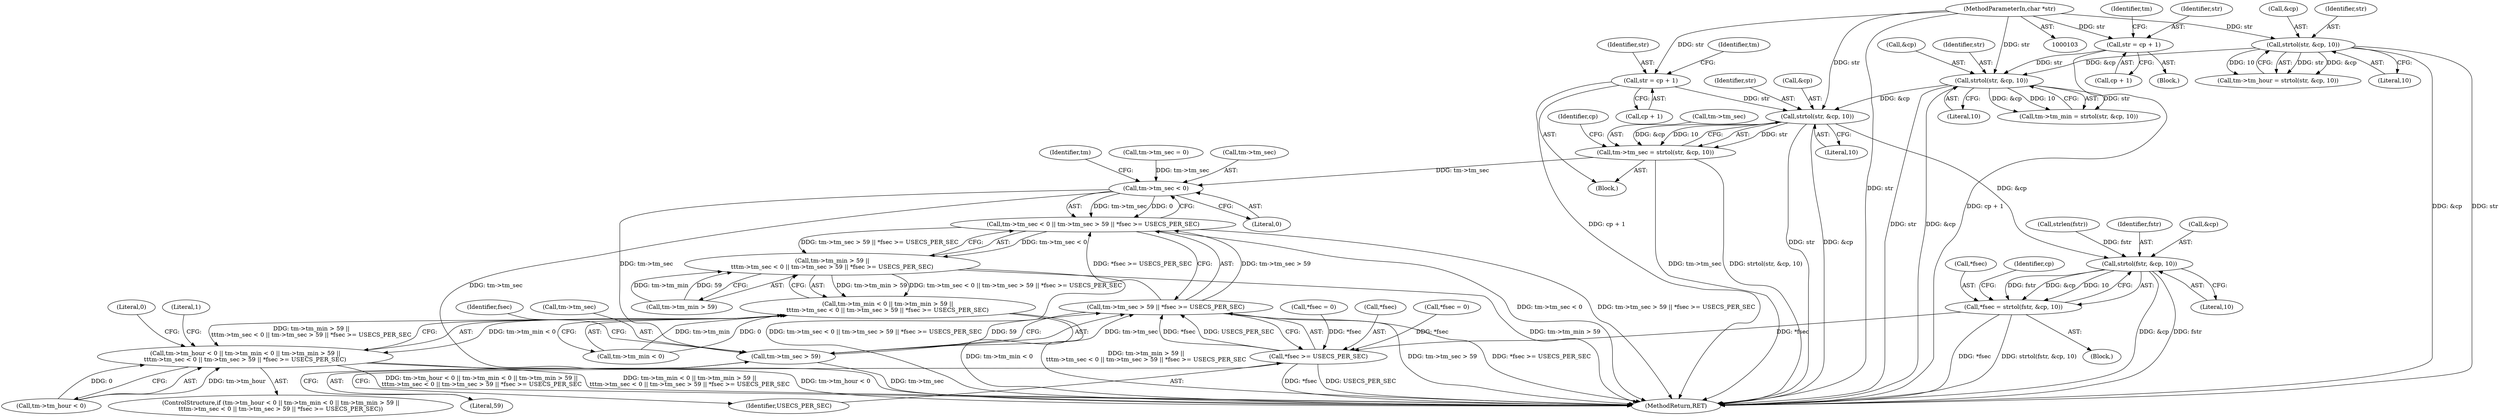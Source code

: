 digraph "0_postgres_4318daecc959886d001a6e79c6ea853e8b1dfb4b_1@pointer" {
"1000180" [label="(Call,strtol(str, &cp, 10))"];
"1000171" [label="(Call,str = cp + 1)"];
"1000104" [label="(MethodParameterIn,char *str)"];
"1000140" [label="(Call,strtol(str, &cp, 10))"];
"1000131" [label="(Call,str = cp + 1)"];
"1000118" [label="(Call,strtol(str, &cp, 10))"];
"1000176" [label="(Call,tm->tm_sec = strtol(str, &cp, 10))"];
"1000260" [label="(Call,tm->tm_sec < 0)"];
"1000259" [label="(Call,tm->tm_sec < 0 || tm->tm_sec > 59 || *fsec >= USECS_PER_SEC)"];
"1000253" [label="(Call,tm->tm_min > 59 ||\n\t\ttm->tm_sec < 0 || tm->tm_sec > 59 || *fsec >= USECS_PER_SEC)"];
"1000247" [label="(Call,tm->tm_min < 0 || tm->tm_min > 59 ||\n\t\ttm->tm_sec < 0 || tm->tm_sec > 59 || *fsec >= USECS_PER_SEC)"];
"1000241" [label="(Call,tm->tm_hour < 0 || tm->tm_min < 0 || tm->tm_min > 59 ||\n\t\ttm->tm_sec < 0 || tm->tm_sec > 59 || *fsec >= USECS_PER_SEC)"];
"1000266" [label="(Call,tm->tm_sec > 59)"];
"1000265" [label="(Call,tm->tm_sec > 59 || *fsec >= USECS_PER_SEC)"];
"1000223" [label="(Call,strtol(fstr, &cp, 10))"];
"1000220" [label="(Call,*fsec = strtol(fstr, &cp, 10))"];
"1000271" [label="(Call,*fsec >= USECS_PER_SEC)"];
"1000180" [label="(Call,strtol(str, &cp, 10))"];
"1000273" [label="(Identifier,fsec)"];
"1000188" [label="(Identifier,cp)"];
"1000170" [label="(Block,)"];
"1000254" [label="(Call,tm->tm_min > 59)"];
"1000241" [label="(Call,tm->tm_hour < 0 || tm->tm_min < 0 || tm->tm_min > 59 ||\n\t\ttm->tm_sec < 0 || tm->tm_sec > 59 || *fsec >= USECS_PER_SEC)"];
"1000248" [label="(Call,tm->tm_min < 0)"];
"1000136" [label="(Call,tm->tm_min = strtol(str, &cp, 10))"];
"1000240" [label="(ControlStructure,if (tm->tm_hour < 0 || tm->tm_min < 0 || tm->tm_min > 59 ||\n\t\ttm->tm_sec < 0 || tm->tm_sec > 59 || *fsec >= USECS_PER_SEC))"];
"1000151" [label="(Call,tm->tm_sec = 0)"];
"1000190" [label="(Call,*fsec = 0)"];
"1000144" [label="(Literal,10)"];
"1000266" [label="(Call,tm->tm_sec > 59)"];
"1000114" [label="(Call,tm->tm_hour = strtol(str, &cp, 10))"];
"1000178" [label="(Identifier,tm)"];
"1000200" [label="(Block,)"];
"1000184" [label="(Literal,10)"];
"1000138" [label="(Identifier,tm)"];
"1000272" [label="(Call,*fsec)"];
"1000142" [label="(Call,&cp)"];
"1000261" [label="(Call,tm->tm_sec)"];
"1000221" [label="(Call,*fsec)"];
"1000181" [label="(Identifier,str)"];
"1000223" [label="(Call,strtol(fstr, &cp, 10))"];
"1000231" [label="(Identifier,cp)"];
"1000133" [label="(Call,cp + 1)"];
"1000119" [label="(Identifier,str)"];
"1000270" [label="(Literal,59)"];
"1000274" [label="(Identifier,USECS_PER_SEC)"];
"1000176" [label="(Call,tm->tm_sec = strtol(str, &cp, 10))"];
"1000140" [label="(Call,strtol(str, &cp, 10))"];
"1000225" [label="(Call,&cp)"];
"1000118" [label="(Call,strtol(str, &cp, 10))"];
"1000108" [label="(Block,)"];
"1000227" [label="(Literal,10)"];
"1000172" [label="(Identifier,str)"];
"1000271" [label="(Call,*fsec >= USECS_PER_SEC)"];
"1000264" [label="(Literal,0)"];
"1000211" [label="(Call,strlen(fstr))"];
"1000141" [label="(Identifier,str)"];
"1000104" [label="(MethodParameterIn,char *str)"];
"1000171" [label="(Call,str = cp + 1)"];
"1000120" [label="(Call,&cp)"];
"1000247" [label="(Call,tm->tm_min < 0 || tm->tm_min > 59 ||\n\t\ttm->tm_sec < 0 || tm->tm_sec > 59 || *fsec >= USECS_PER_SEC)"];
"1000267" [label="(Call,tm->tm_sec)"];
"1000173" [label="(Call,cp + 1)"];
"1000259" [label="(Call,tm->tm_sec < 0 || tm->tm_sec > 59 || *fsec >= USECS_PER_SEC)"];
"1000182" [label="(Call,&cp)"];
"1000122" [label="(Literal,10)"];
"1000253" [label="(Call,tm->tm_min > 59 ||\n\t\ttm->tm_sec < 0 || tm->tm_sec > 59 || *fsec >= USECS_PER_SEC)"];
"1000156" [label="(Call,*fsec = 0)"];
"1000224" [label="(Identifier,fstr)"];
"1000279" [label="(Literal,0)"];
"1000280" [label="(MethodReturn,RET)"];
"1000268" [label="(Identifier,tm)"];
"1000265" [label="(Call,tm->tm_sec > 59 || *fsec >= USECS_PER_SEC)"];
"1000177" [label="(Call,tm->tm_sec)"];
"1000132" [label="(Identifier,str)"];
"1000220" [label="(Call,*fsec = strtol(fstr, &cp, 10))"];
"1000242" [label="(Call,tm->tm_hour < 0)"];
"1000260" [label="(Call,tm->tm_sec < 0)"];
"1000131" [label="(Call,str = cp + 1)"];
"1000277" [label="(Literal,1)"];
"1000180" -> "1000176"  [label="AST: "];
"1000180" -> "1000184"  [label="CFG: "];
"1000181" -> "1000180"  [label="AST: "];
"1000182" -> "1000180"  [label="AST: "];
"1000184" -> "1000180"  [label="AST: "];
"1000176" -> "1000180"  [label="CFG: "];
"1000180" -> "1000280"  [label="DDG: str"];
"1000180" -> "1000280"  [label="DDG: &cp"];
"1000180" -> "1000176"  [label="DDG: str"];
"1000180" -> "1000176"  [label="DDG: &cp"];
"1000180" -> "1000176"  [label="DDG: 10"];
"1000171" -> "1000180"  [label="DDG: str"];
"1000104" -> "1000180"  [label="DDG: str"];
"1000140" -> "1000180"  [label="DDG: &cp"];
"1000180" -> "1000223"  [label="DDG: &cp"];
"1000171" -> "1000170"  [label="AST: "];
"1000171" -> "1000173"  [label="CFG: "];
"1000172" -> "1000171"  [label="AST: "];
"1000173" -> "1000171"  [label="AST: "];
"1000178" -> "1000171"  [label="CFG: "];
"1000171" -> "1000280"  [label="DDG: cp + 1"];
"1000104" -> "1000171"  [label="DDG: str"];
"1000104" -> "1000103"  [label="AST: "];
"1000104" -> "1000280"  [label="DDG: str"];
"1000104" -> "1000118"  [label="DDG: str"];
"1000104" -> "1000131"  [label="DDG: str"];
"1000104" -> "1000140"  [label="DDG: str"];
"1000140" -> "1000136"  [label="AST: "];
"1000140" -> "1000144"  [label="CFG: "];
"1000141" -> "1000140"  [label="AST: "];
"1000142" -> "1000140"  [label="AST: "];
"1000144" -> "1000140"  [label="AST: "];
"1000136" -> "1000140"  [label="CFG: "];
"1000140" -> "1000280"  [label="DDG: str"];
"1000140" -> "1000280"  [label="DDG: &cp"];
"1000140" -> "1000136"  [label="DDG: str"];
"1000140" -> "1000136"  [label="DDG: &cp"];
"1000140" -> "1000136"  [label="DDG: 10"];
"1000131" -> "1000140"  [label="DDG: str"];
"1000118" -> "1000140"  [label="DDG: &cp"];
"1000131" -> "1000108"  [label="AST: "];
"1000131" -> "1000133"  [label="CFG: "];
"1000132" -> "1000131"  [label="AST: "];
"1000133" -> "1000131"  [label="AST: "];
"1000138" -> "1000131"  [label="CFG: "];
"1000131" -> "1000280"  [label="DDG: cp + 1"];
"1000118" -> "1000114"  [label="AST: "];
"1000118" -> "1000122"  [label="CFG: "];
"1000119" -> "1000118"  [label="AST: "];
"1000120" -> "1000118"  [label="AST: "];
"1000122" -> "1000118"  [label="AST: "];
"1000114" -> "1000118"  [label="CFG: "];
"1000118" -> "1000280"  [label="DDG: &cp"];
"1000118" -> "1000280"  [label="DDG: str"];
"1000118" -> "1000114"  [label="DDG: str"];
"1000118" -> "1000114"  [label="DDG: &cp"];
"1000118" -> "1000114"  [label="DDG: 10"];
"1000176" -> "1000170"  [label="AST: "];
"1000177" -> "1000176"  [label="AST: "];
"1000188" -> "1000176"  [label="CFG: "];
"1000176" -> "1000280"  [label="DDG: strtol(str, &cp, 10)"];
"1000176" -> "1000280"  [label="DDG: tm->tm_sec"];
"1000176" -> "1000260"  [label="DDG: tm->tm_sec"];
"1000260" -> "1000259"  [label="AST: "];
"1000260" -> "1000264"  [label="CFG: "];
"1000261" -> "1000260"  [label="AST: "];
"1000264" -> "1000260"  [label="AST: "];
"1000268" -> "1000260"  [label="CFG: "];
"1000259" -> "1000260"  [label="CFG: "];
"1000260" -> "1000280"  [label="DDG: tm->tm_sec"];
"1000260" -> "1000259"  [label="DDG: tm->tm_sec"];
"1000260" -> "1000259"  [label="DDG: 0"];
"1000151" -> "1000260"  [label="DDG: tm->tm_sec"];
"1000260" -> "1000266"  [label="DDG: tm->tm_sec"];
"1000259" -> "1000253"  [label="AST: "];
"1000259" -> "1000265"  [label="CFG: "];
"1000265" -> "1000259"  [label="AST: "];
"1000253" -> "1000259"  [label="CFG: "];
"1000259" -> "1000280"  [label="DDG: tm->tm_sec < 0"];
"1000259" -> "1000280"  [label="DDG: tm->tm_sec > 59 || *fsec >= USECS_PER_SEC"];
"1000259" -> "1000253"  [label="DDG: tm->tm_sec < 0"];
"1000259" -> "1000253"  [label="DDG: tm->tm_sec > 59 || *fsec >= USECS_PER_SEC"];
"1000265" -> "1000259"  [label="DDG: tm->tm_sec > 59"];
"1000265" -> "1000259"  [label="DDG: *fsec >= USECS_PER_SEC"];
"1000253" -> "1000247"  [label="AST: "];
"1000253" -> "1000254"  [label="CFG: "];
"1000254" -> "1000253"  [label="AST: "];
"1000247" -> "1000253"  [label="CFG: "];
"1000253" -> "1000280"  [label="DDG: tm->tm_sec < 0 || tm->tm_sec > 59 || *fsec >= USECS_PER_SEC"];
"1000253" -> "1000280"  [label="DDG: tm->tm_min > 59"];
"1000253" -> "1000247"  [label="DDG: tm->tm_min > 59"];
"1000253" -> "1000247"  [label="DDG: tm->tm_sec < 0 || tm->tm_sec > 59 || *fsec >= USECS_PER_SEC"];
"1000254" -> "1000253"  [label="DDG: tm->tm_min"];
"1000254" -> "1000253"  [label="DDG: 59"];
"1000247" -> "1000241"  [label="AST: "];
"1000247" -> "1000248"  [label="CFG: "];
"1000248" -> "1000247"  [label="AST: "];
"1000241" -> "1000247"  [label="CFG: "];
"1000247" -> "1000280"  [label="DDG: tm->tm_min < 0"];
"1000247" -> "1000280"  [label="DDG: tm->tm_min > 59 ||\n\t\ttm->tm_sec < 0 || tm->tm_sec > 59 || *fsec >= USECS_PER_SEC"];
"1000247" -> "1000241"  [label="DDG: tm->tm_min < 0"];
"1000247" -> "1000241"  [label="DDG: tm->tm_min > 59 ||\n\t\ttm->tm_sec < 0 || tm->tm_sec > 59 || *fsec >= USECS_PER_SEC"];
"1000248" -> "1000247"  [label="DDG: tm->tm_min"];
"1000248" -> "1000247"  [label="DDG: 0"];
"1000241" -> "1000240"  [label="AST: "];
"1000241" -> "1000242"  [label="CFG: "];
"1000242" -> "1000241"  [label="AST: "];
"1000277" -> "1000241"  [label="CFG: "];
"1000279" -> "1000241"  [label="CFG: "];
"1000241" -> "1000280"  [label="DDG: tm->tm_hour < 0"];
"1000241" -> "1000280"  [label="DDG: tm->tm_hour < 0 || tm->tm_min < 0 || tm->tm_min > 59 ||\n\t\ttm->tm_sec < 0 || tm->tm_sec > 59 || *fsec >= USECS_PER_SEC"];
"1000241" -> "1000280"  [label="DDG: tm->tm_min < 0 || tm->tm_min > 59 ||\n\t\ttm->tm_sec < 0 || tm->tm_sec > 59 || *fsec >= USECS_PER_SEC"];
"1000242" -> "1000241"  [label="DDG: tm->tm_hour"];
"1000242" -> "1000241"  [label="DDG: 0"];
"1000266" -> "1000265"  [label="AST: "];
"1000266" -> "1000270"  [label="CFG: "];
"1000267" -> "1000266"  [label="AST: "];
"1000270" -> "1000266"  [label="AST: "];
"1000273" -> "1000266"  [label="CFG: "];
"1000265" -> "1000266"  [label="CFG: "];
"1000266" -> "1000280"  [label="DDG: tm->tm_sec"];
"1000266" -> "1000265"  [label="DDG: tm->tm_sec"];
"1000266" -> "1000265"  [label="DDG: 59"];
"1000265" -> "1000271"  [label="CFG: "];
"1000271" -> "1000265"  [label="AST: "];
"1000265" -> "1000280"  [label="DDG: tm->tm_sec > 59"];
"1000265" -> "1000280"  [label="DDG: *fsec >= USECS_PER_SEC"];
"1000271" -> "1000265"  [label="DDG: *fsec"];
"1000271" -> "1000265"  [label="DDG: USECS_PER_SEC"];
"1000223" -> "1000220"  [label="AST: "];
"1000223" -> "1000227"  [label="CFG: "];
"1000224" -> "1000223"  [label="AST: "];
"1000225" -> "1000223"  [label="AST: "];
"1000227" -> "1000223"  [label="AST: "];
"1000220" -> "1000223"  [label="CFG: "];
"1000223" -> "1000280"  [label="DDG: &cp"];
"1000223" -> "1000280"  [label="DDG: fstr"];
"1000223" -> "1000220"  [label="DDG: fstr"];
"1000223" -> "1000220"  [label="DDG: &cp"];
"1000223" -> "1000220"  [label="DDG: 10"];
"1000211" -> "1000223"  [label="DDG: fstr"];
"1000220" -> "1000200"  [label="AST: "];
"1000221" -> "1000220"  [label="AST: "];
"1000231" -> "1000220"  [label="CFG: "];
"1000220" -> "1000280"  [label="DDG: *fsec"];
"1000220" -> "1000280"  [label="DDG: strtol(fstr, &cp, 10)"];
"1000220" -> "1000271"  [label="DDG: *fsec"];
"1000271" -> "1000274"  [label="CFG: "];
"1000272" -> "1000271"  [label="AST: "];
"1000274" -> "1000271"  [label="AST: "];
"1000271" -> "1000280"  [label="DDG: USECS_PER_SEC"];
"1000271" -> "1000280"  [label="DDG: *fsec"];
"1000156" -> "1000271"  [label="DDG: *fsec"];
"1000190" -> "1000271"  [label="DDG: *fsec"];
}
